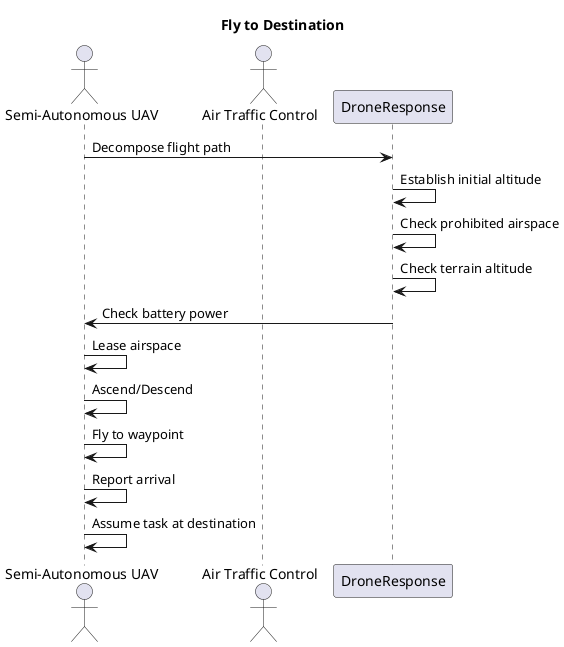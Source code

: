 @startuml
title "Fly to Destination"

actor "Semi-Autonomous UAV" as UAV
actor "Air Traffic Control" as ATC

UAV -> DroneResponse: Decompose flight path
DroneResponse -> DroneResponse: Establish initial altitude
DroneResponse -> DroneResponse: Check prohibited airspace
DroneResponse -> DroneResponse: Check terrain altitude
DroneResponse -> UAV: Check battery power
UAV -> UAV: Lease airspace
UAV -> UAV: Ascend/Descend
UAV -> UAV: Fly to waypoint
UAV -> UAV: Report arrival
UAV -> UAV: Assume task at destination

@enduml
